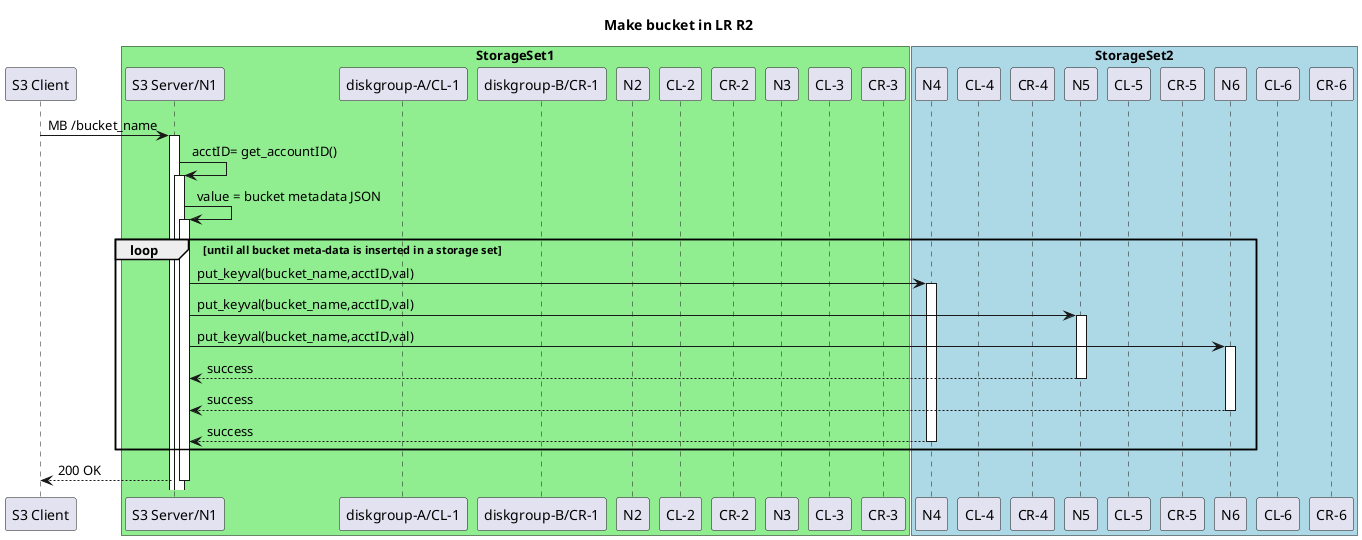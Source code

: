 @startuml

title Make bucket in LR R2

participant "S3 Client" as client
box "StorageSet1" #LightGreen
participant "S3 Server/N1" as N1
participant "diskgroup-A/CL-1" as CL_1
participant "diskgroup-B/CR-1" as CR_1
participant "N2" as N2
participant "CL-2" as CL_2
participant "CR-2" as CR_2
participant "N3" as N3
participant "CL-3" as CL_3
participant "CR-3" as CR_3
end box
box "StorageSet2" #LightBlue
participant "N4" as N4
participant "CL-4" as CL_4
participant "CR-4" as CR_4
participant "N5" as N5
participant "CL-5" as CL_5
participant "CR-5" as CR_5
participant "N6" as N6
participant "CL-6" as CL_6
participant "CR-6" as CR_6
end box

autoactivate on

client -> N1: MB /bucket_name

N1 -> N1: acctID= get_accountID()
N1 -> N1: value = bucket metadata JSON

loop until all bucket meta-data is inserted in a storage set
  N1 -> N4: put_keyval(bucket_name,acctID,val)
  N1 -> N5: put_keyval(bucket_name,acctID,val)
  N1 -> N6: put_keyval(bucket_name,acctID,val)

  N5 --> N1: success
  N6 --> N1: success
  N4 --> N1: success
end

N1 --> client: 200 OK

@enduml
